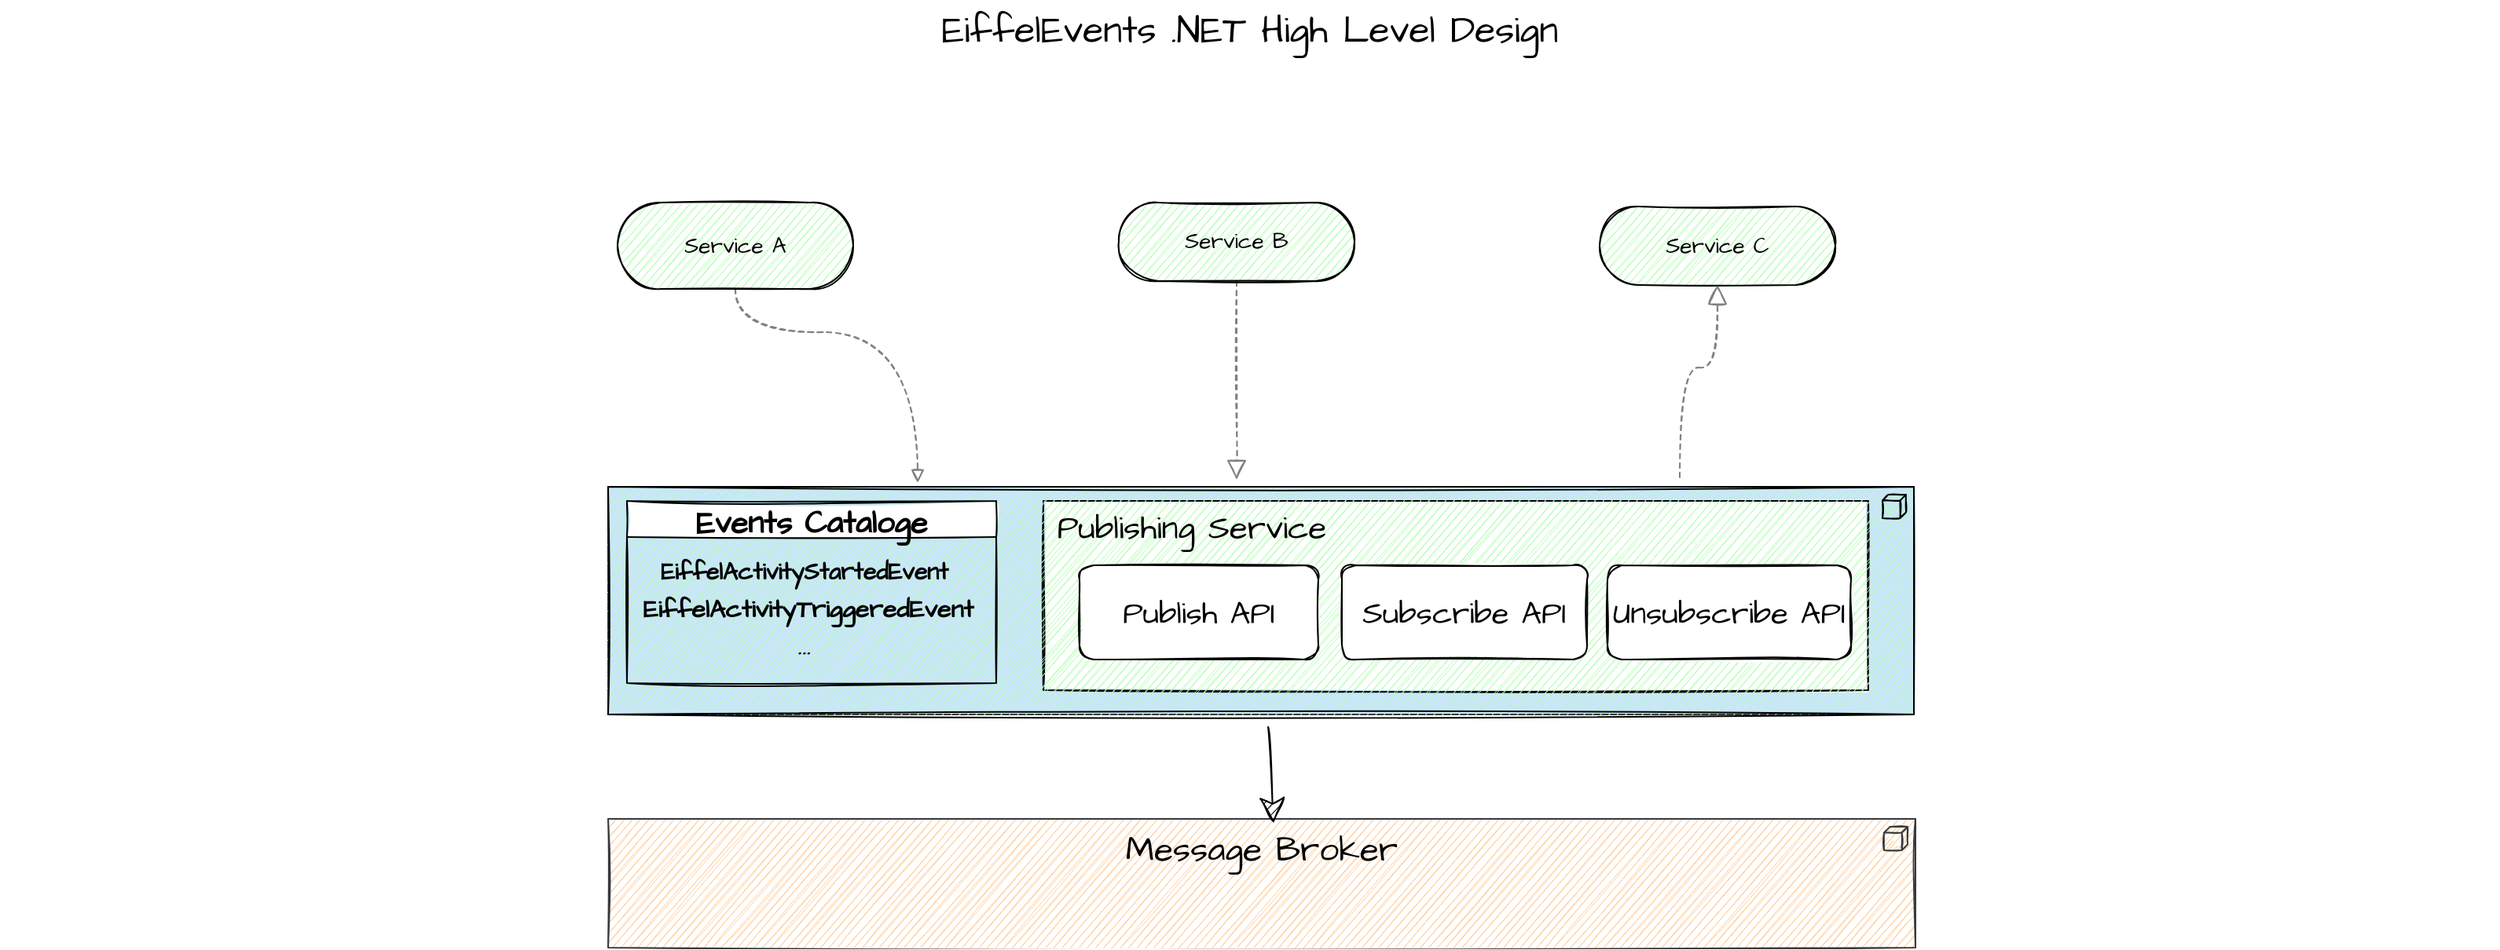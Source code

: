 <mxfile version="15.8.7" type="device"><diagram id="L7HzHeYaQcFBA_m5l2JE" name="Page-1"><mxGraphModel dx="1278" dy="649" grid="1" gridSize="10" guides="1" tooltips="1" connect="1" arrows="1" fold="1" page="1" pageScale="1" pageWidth="1654" pageHeight="1169" math="0" shadow="0"><root><mxCell id="0"/><mxCell id="1" parent="0"/><mxCell id="BVdPAv508oK4jdH4qW6I-1" value="&lt;font style=&quot;font-size: 22px&quot;&gt;Message Broker&lt;/font&gt;" style="html=1;whiteSpace=wrap;fillColor=#FFCC99;shape=mxgraph.archimate3.application;appType=node;archiType=square;fontSize=14;verticalAlign=top;sketch=1;hachureGap=4;pointerEvents=0;fontFamily=Architects Daughter;fontSource=https%3A%2F%2Ffonts.googleapis.com%2Fcss%3Ffamily%3DArchitects%2BDaughter;strokeColor=#36393d;" vertex="1" parent="1"><mxGeometry x="407" y="541.5" width="832" height="82" as="geometry"/></mxCell><mxCell id="BVdPAv508oK4jdH4qW6I-2" style="edgeStyle=elbowEdgeStyle;rounded=1;elbow=vertical;html=1;endArrow=block;endFill=0;jettySize=auto;orthogonalLoop=1;strokeColor=#808080;fontSize=14;dashed=1;sketch=1;fontFamily=Architects Daughter;fontSource=https%3A%2F%2Ffonts.googleapis.com%2Fcss%3Ffamily%3DArchitects%2BDaughter;sourcePerimeterSpacing=8;targetPerimeterSpacing=8;curved=1;exitX=0.5;exitY=1;exitDx=0;exitDy=0;exitPerimeter=0;" edge="1" parent="1" source="BVdPAv508oK4jdH4qW6I-4"><mxGeometry relative="1" as="geometry"><mxPoint x="604" y="327.5" as="targetPoint"/><Array as="points"><mxPoint x="527" y="231.5"/></Array></mxGeometry></mxCell><mxCell id="BVdPAv508oK4jdH4qW6I-3" style="edgeStyle=elbowEdgeStyle;rounded=1;elbow=vertical;html=1;startSize=10;endArrow=block;endFill=0;endSize=10;jettySize=auto;orthogonalLoop=1;strokeColor=#808080;fontSize=14;dashed=1;sketch=1;fontFamily=Architects Daughter;fontSource=https%3A%2F%2Ffonts.googleapis.com%2Fcss%3Ffamily%3DArchitects%2BDaughter;sourcePerimeterSpacing=8;targetPerimeterSpacing=8;curved=1;exitX=0.5;exitY=1;exitDx=0;exitDy=0;exitPerimeter=0;" edge="1" parent="1" source="BVdPAv508oK4jdH4qW6I-5"><mxGeometry relative="1" as="geometry"><mxPoint x="807" y="325.5" as="targetPoint"/><Array as="points"><mxPoint x="807" y="314.5"/></Array></mxGeometry></mxCell><mxCell id="BVdPAv508oK4jdH4qW6I-4" value="Service A" style="html=1;whiteSpace=wrap;fillColor=#AFFFAF;shape=mxgraph.archimate3.service;fontSize=14;sketch=1;hachureGap=4;pointerEvents=0;fontFamily=Architects Daughter;fontSource=https%3A%2F%2Ffonts.googleapis.com%2Fcss%3Ffamily%3DArchitects%2BDaughter;" vertex="1" parent="1"><mxGeometry x="413" y="149" width="150" height="55" as="geometry"/></mxCell><mxCell id="BVdPAv508oK4jdH4qW6I-5" value="Service B" style="html=1;whiteSpace=wrap;fillColor=#AFFFAF;shape=mxgraph.archimate3.service;fontSize=14;sketch=1;hachureGap=4;pointerEvents=0;fontFamily=Architects Daughter;fontSource=https%3A%2F%2Ffonts.googleapis.com%2Fcss%3Ffamily%3DArchitects%2BDaughter;" vertex="1" parent="1"><mxGeometry x="732" y="149" width="150" height="50" as="geometry"/></mxCell><mxCell id="BVdPAv508oK4jdH4qW6I-6" value="&lt;span style=&quot;font-weight: 400&quot;&gt;&lt;font style=&quot;font-size: 24px&quot;&gt;EiffelEvents .NET High Level Design&lt;/font&gt;&lt;/span&gt;" style="text;strokeColor=none;fillColor=none;html=1;fontSize=24;fontStyle=1;verticalAlign=middle;align=center;sketch=1;hachureGap=4;pointerEvents=0;fontFamily=Architects Daughter;fontSource=https%3A%2F%2Ffonts.googleapis.com%2Fcss%3Ffamily%3DArchitects%2BDaughter;" vertex="1" parent="1"><mxGeometry x="20" y="20" width="1590" height="40" as="geometry"/></mxCell><mxCell id="BVdPAv508oK4jdH4qW6I-7" value="Service C" style="html=1;whiteSpace=wrap;fillColor=#AFFFAF;shape=mxgraph.archimate3.service;fontSize=14;sketch=1;hachureGap=4;pointerEvents=0;fontFamily=Architects Daughter;fontSource=https%3A%2F%2Ffonts.googleapis.com%2Fcss%3Ffamily%3DArchitects%2BDaughter;" vertex="1" parent="1"><mxGeometry x="1038" y="151.5" width="150" height="50" as="geometry"/></mxCell><mxCell id="BVdPAv508oK4jdH4qW6I-8" value="" style="endArrow=classic;html=1;rounded=0;sketch=1;fontFamily=Architects Daughter;fontSource=https%3A%2F%2Ffonts.googleapis.com%2Fcss%3Ffamily%3DArchitects%2BDaughter;fontSize=20;startSize=14;endSize=14;sourcePerimeterSpacing=8;targetPerimeterSpacing=8;edgeStyle=none;curved=1;entryX=0.509;entryY=0.034;entryDx=0;entryDy=0;entryPerimeter=0;" edge="1" parent="1" source="BVdPAv508oK4jdH4qW6I-12" target="BVdPAv508oK4jdH4qW6I-1"><mxGeometry width="50" height="50" relative="1" as="geometry"><mxPoint x="720" y="418.5" as="sourcePoint"/><mxPoint x="770" y="368.5" as="targetPoint"/></mxGeometry></mxCell><mxCell id="BVdPAv508oK4jdH4qW6I-9" style="edgeStyle=elbowEdgeStyle;rounded=1;elbow=vertical;html=1;startSize=10;endArrow=block;endFill=0;endSize=10;jettySize=auto;orthogonalLoop=1;strokeColor=#808080;fontSize=14;dashed=1;sketch=1;fontFamily=Architects Daughter;fontSource=https%3A%2F%2Ffonts.googleapis.com%2Fcss%3Ffamily%3DArchitects%2BDaughter;sourcePerimeterSpacing=8;targetPerimeterSpacing=8;curved=1;entryX=0.5;entryY=1;entryDx=0;entryDy=0;entryPerimeter=0;" edge="1" parent="1" target="BVdPAv508oK4jdH4qW6I-7"><mxGeometry relative="1" as="geometry"><mxPoint x="817" y="335.5" as="targetPoint"/><Array as="points"><mxPoint x="1089" y="254"/></Array><mxPoint x="1089" y="324" as="sourcePoint"/></mxGeometry></mxCell><mxCell id="BVdPAv508oK4jdH4qW6I-10" value="" style="group;fillColor=#cce5ff;strokeColor=#36393d;" vertex="1" connectable="0" parent="1"><mxGeometry x="407" y="330" width="831" height="145" as="geometry"/></mxCell><mxCell id="BVdPAv508oK4jdH4qW6I-11" value="" style="rounded=0;whiteSpace=wrap;html=1;sketch=1;hachureGap=4;fontFamily=Architects Daughter;fontSource=https%3A%2F%2Ffonts.googleapis.com%2Fcss%3Ffamily%3DArchitects%2BDaughter;fontSize=20;" vertex="1" parent="BVdPAv508oK4jdH4qW6I-10"><mxGeometry x="277" y="9" width="525" height="120.5" as="geometry"/></mxCell><mxCell id="BVdPAv508oK4jdH4qW6I-12" value="" style="html=1;whiteSpace=wrap;fillColor=#AFFFAF;shape=mxgraph.archimate3.application;appType=node;archiType=square;fontSize=14;verticalAlign=top;sketch=1;hachureGap=4;pointerEvents=0;fontFamily=Architects Daughter;fontSource=https%3A%2F%2Ffonts.googleapis.com%2Fcss%3Ffamily%3DArchitects%2BDaughter;" vertex="1" parent="BVdPAv508oK4jdH4qW6I-10"><mxGeometry width="831" height="145" as="geometry"/></mxCell><mxCell id="BVdPAv508oK4jdH4qW6I-13" value="Publish API" style="rounded=1;whiteSpace=wrap;html=1;sketch=1;hachureGap=4;pointerEvents=0;fontFamily=Architects Daughter;fontSource=https%3A%2F%2Ffonts.googleapis.com%2Fcss%3Ffamily%3DArchitects%2BDaughter;fontSize=20;" vertex="1" parent="BVdPAv508oK4jdH4qW6I-10"><mxGeometry x="300" y="50" width="152" height="60" as="geometry"/></mxCell><mxCell id="BVdPAv508oK4jdH4qW6I-14" value="Subscribe API" style="rounded=1;whiteSpace=wrap;html=1;sketch=1;hachureGap=4;pointerEvents=0;fontFamily=Architects Daughter;fontSource=https%3A%2F%2Ffonts.googleapis.com%2Fcss%3Ffamily%3DArchitects%2BDaughter;fontSize=20;" vertex="1" parent="BVdPAv508oK4jdH4qW6I-10"><mxGeometry x="467" y="50" width="156" height="60" as="geometry"/></mxCell><mxCell id="BVdPAv508oK4jdH4qW6I-15" value="Unsubscribe API" style="rounded=1;whiteSpace=wrap;html=1;sketch=1;hachureGap=4;pointerEvents=0;fontFamily=Architects Daughter;fontSource=https%3A%2F%2Ffonts.googleapis.com%2Fcss%3Ffamily%3DArchitects%2BDaughter;fontSize=20;" vertex="1" parent="BVdPAv508oK4jdH4qW6I-10"><mxGeometry x="636" y="50" width="155" height="60" as="geometry"/></mxCell><mxCell id="BVdPAv508oK4jdH4qW6I-16" value="" style="group" vertex="1" connectable="0" parent="BVdPAv508oK4jdH4qW6I-10"><mxGeometry x="20" y="9" width="227" height="116" as="geometry"/></mxCell><mxCell id="BVdPAv508oK4jdH4qW6I-17" value="Events Cataloge" style="swimlane;sketch=1;hachureGap=4;pointerEvents=0;fontFamily=Architects Daughter;fontSource=https%3A%2F%2Ffonts.googleapis.com%2Fcss%3Ffamily%3DArchitects%2BDaughter;fontSize=20;" vertex="1" parent="BVdPAv508oK4jdH4qW6I-16"><mxGeometry x="-8" width="235" height="116" as="geometry"/></mxCell><mxCell id="BVdPAv508oK4jdH4qW6I-18" value="&lt;font&gt;&lt;b&gt;&lt;font style=&quot;font-size: 15px&quot;&gt;EiffelActivityStartedEvent&lt;/font&gt;&lt;br&gt;&lt;span style=&quot;font-size: 12px&quot;&gt;&amp;nbsp;&lt;/span&gt;&lt;font style=&quot;font-size: 16px&quot;&gt;EiffelActivityTriggeredEvent&lt;br&gt;&lt;/font&gt;&lt;/b&gt;...&lt;br&gt;&lt;/font&gt;" style="text;html=1;strokeColor=none;fillColor=none;align=center;verticalAlign=middle;whiteSpace=wrap;rounded=0;sketch=1;hachureGap=4;pointerEvents=0;fontFamily=Architects Daughter;fontSource=https%3A%2F%2Ffonts.googleapis.com%2Fcss%3Ffamily%3DArchitects%2BDaughter;fontSize=20;" vertex="1" parent="BVdPAv508oK4jdH4qW6I-16"><mxGeometry y="43" width="209.89" height="47" as="geometry"/></mxCell><mxCell id="BVdPAv508oK4jdH4qW6I-19" value="&lt;span style=&quot;font-size: 21px&quot;&gt;Publishing Service&lt;/span&gt;" style="text;strokeColor=none;fillColor=none;html=1;align=center;verticalAlign=middle;whiteSpace=wrap;rounded=0;sketch=1;hachureGap=4;fontFamily=Architects Daughter;fontSource=https%3A%2F%2Ffonts.googleapis.com%2Fcss%3Ffamily%3DArchitects%2BDaughter;fontSize=20;" vertex="1" parent="BVdPAv508oK4jdH4qW6I-10"><mxGeometry x="272" y="11" width="199" height="30" as="geometry"/></mxCell></root></mxGraphModel></diagram></mxfile>